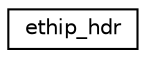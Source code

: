 digraph "Graphical Class Hierarchy"
{
 // LATEX_PDF_SIZE
  edge [fontname="Helvetica",fontsize="10",labelfontname="Helvetica",labelfontsize="10"];
  node [fontname="Helvetica",fontsize="10",shape=record];
  rankdir="LR";
  Node0 [label="ethip_hdr",height=0.2,width=0.4,color="black", fillcolor="white", style="filled",URL="$structethip__hdr.html",tooltip=" "];
}
